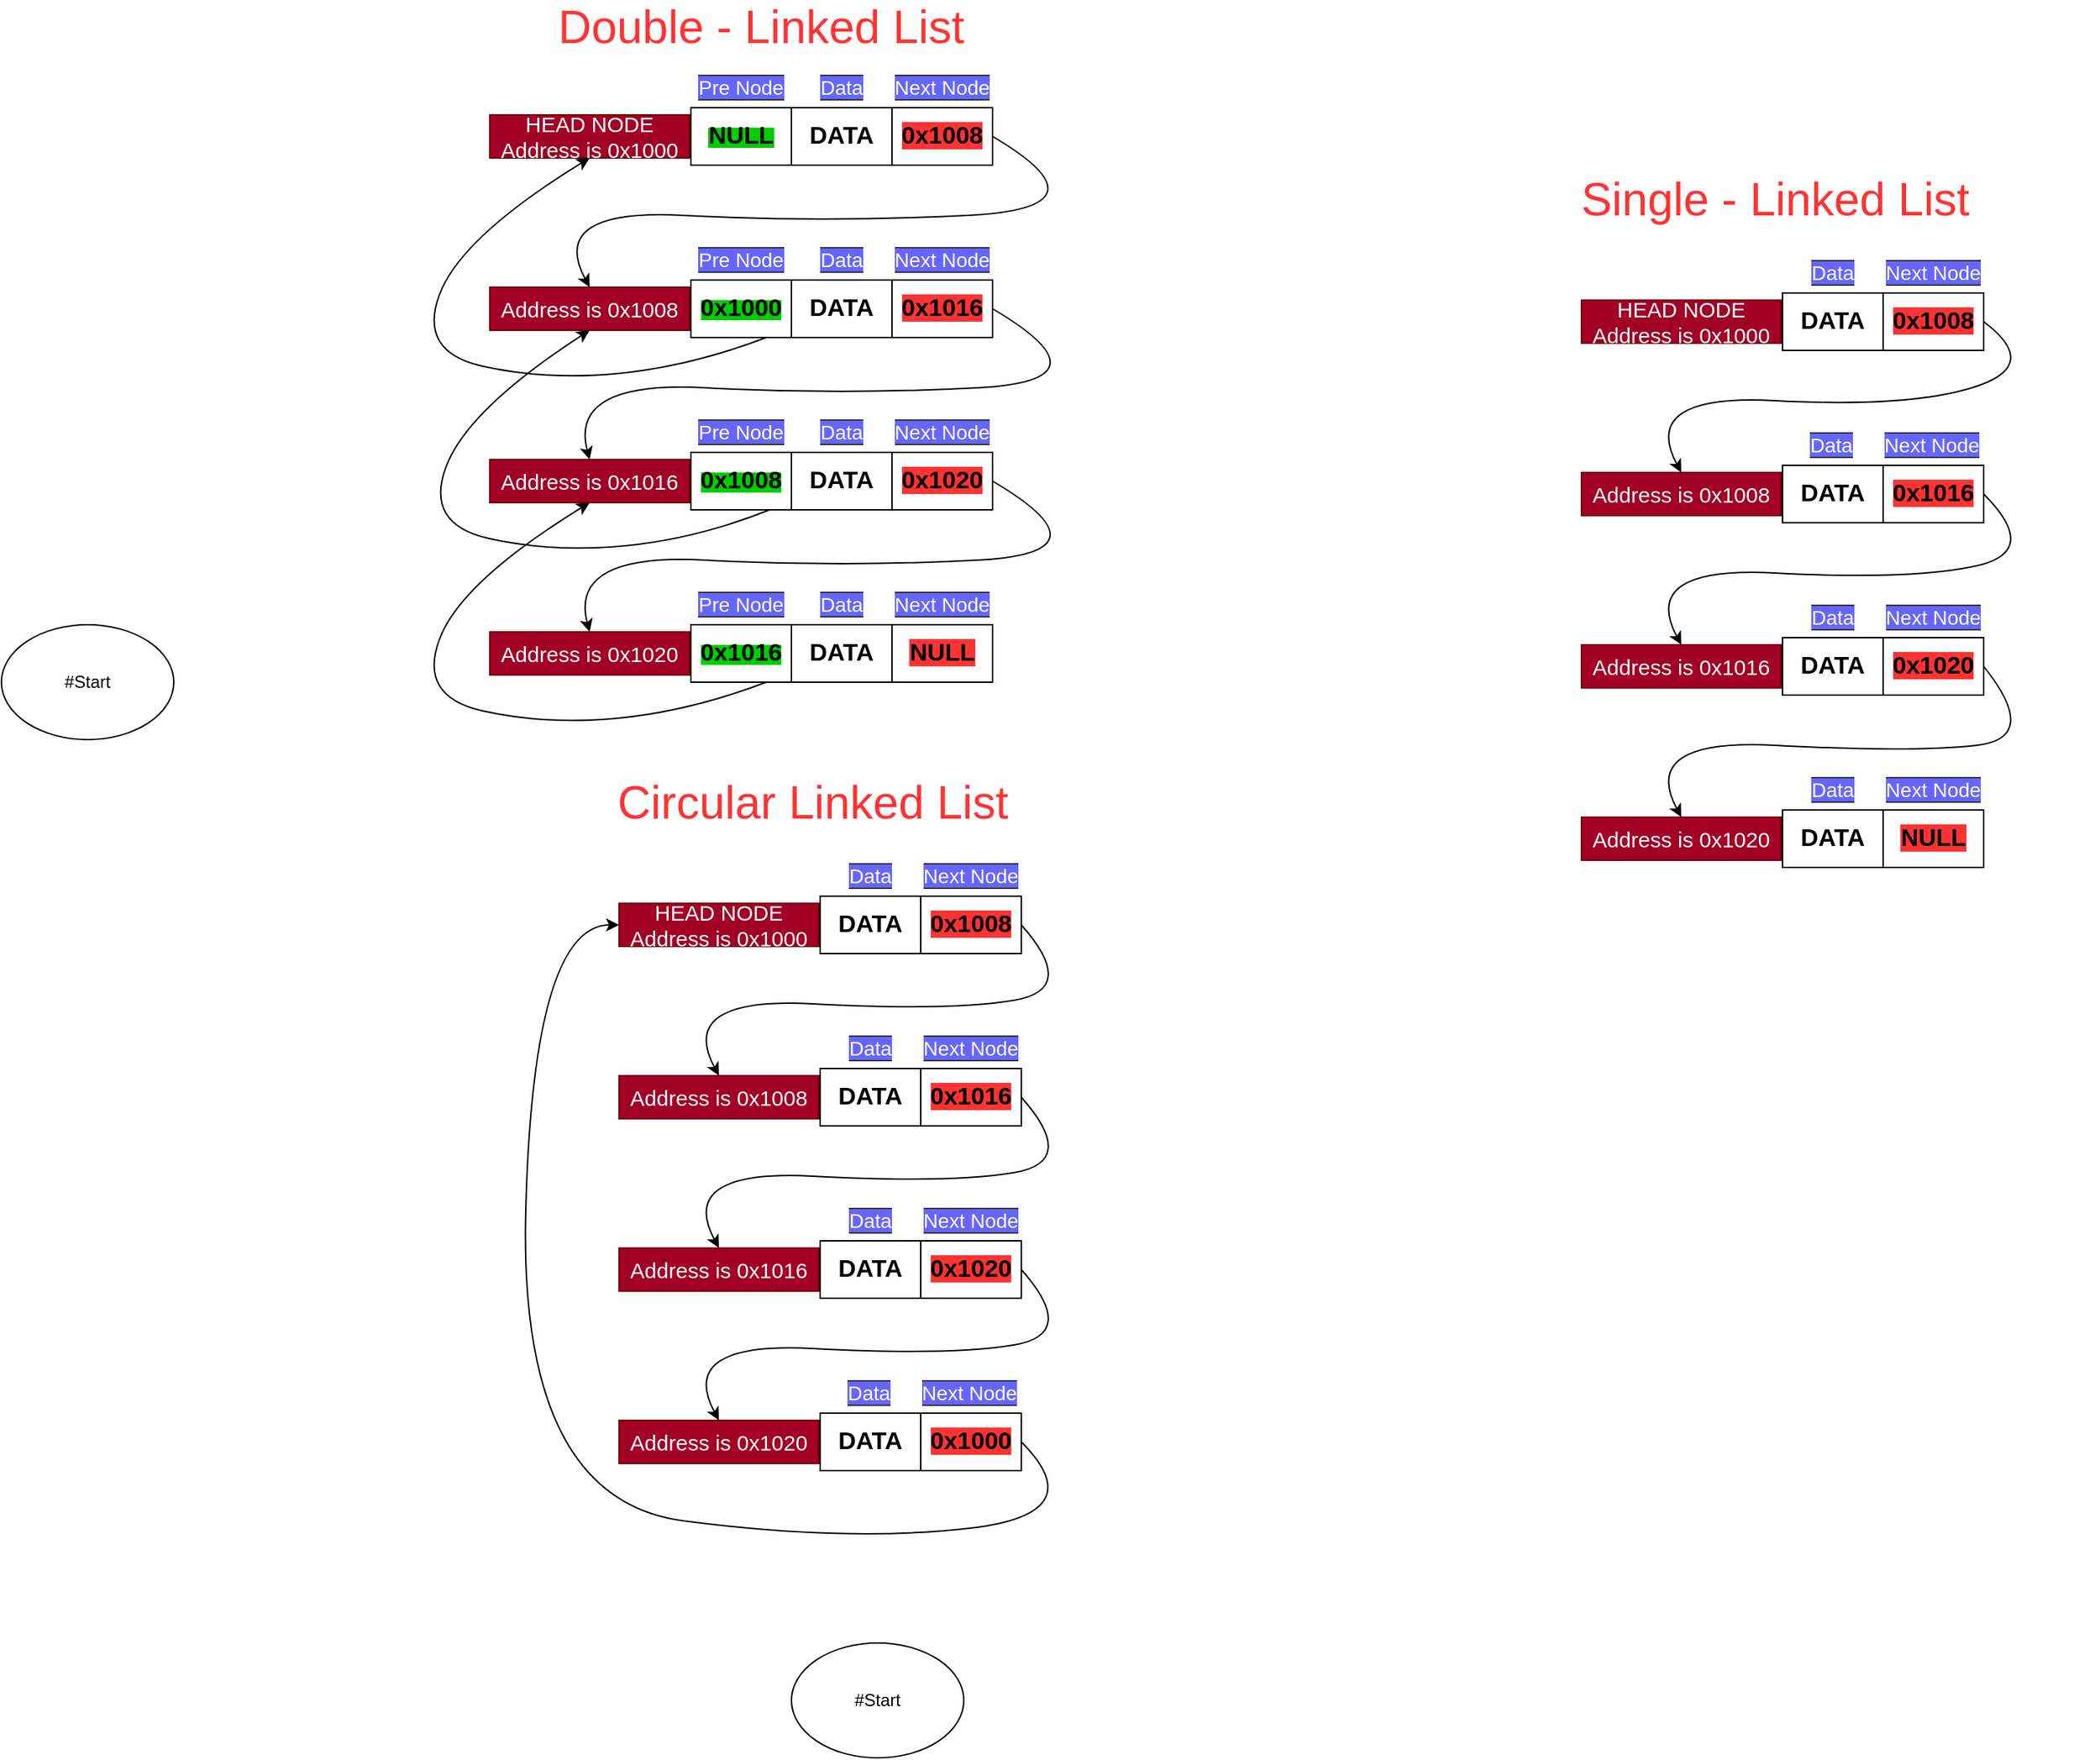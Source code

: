 <mxfile>
    <diagram id="VDUsnzP6aGNKI_Gin1_U" name="Page-1">
        <mxGraphModel dx="1953" dy="1428" grid="1" gridSize="10" guides="1" tooltips="1" connect="1" arrows="1" fold="1" page="1" pageScale="1" pageWidth="850" pageHeight="1100" math="0" shadow="0">
            <root>
                <mxCell id="0"/>
                <mxCell id="1" parent="0"/>
                <mxCell id="23" value="" style="shape=table;startSize=0;container=1;collapsible=0;childLayout=tableLayout;fillStyle=auto;" parent="1" vertex="1">
                    <mxGeometry x="530" y="91" width="210" height="40" as="geometry"/>
                </mxCell>
                <mxCell id="24" value="" style="shape=tableRow;horizontal=0;startSize=0;swimlaneHead=0;swimlaneBody=0;top=0;left=0;bottom=0;right=0;collapsible=0;dropTarget=0;fillColor=none;points=[[0,0.5],[1,0.5]];portConstraint=eastwest;fillStyle=auto;" parent="23" vertex="1">
                    <mxGeometry width="210" height="40" as="geometry"/>
                </mxCell>
                <mxCell id="25" value="&lt;span style=&quot;background-color: rgb(0, 204, 0);&quot;&gt;&lt;b&gt;&lt;font style=&quot;font-size: 17px;&quot;&gt;NULL&lt;/font&gt;&lt;/b&gt;&lt;/span&gt;" style="shape=partialRectangle;html=1;whiteSpace=wrap;connectable=0;overflow=hidden;fillColor=none;top=0;left=0;bottom=0;right=0;pointerEvents=1;fillStyle=auto;" parent="24" vertex="1">
                    <mxGeometry width="70" height="40" as="geometry">
                        <mxRectangle width="70" height="40" as="alternateBounds"/>
                    </mxGeometry>
                </mxCell>
                <mxCell id="26" value="&lt;font style=&quot;font-size: 17px;&quot;&gt;&lt;b&gt;DATA&lt;/b&gt;&lt;/font&gt;" style="shape=partialRectangle;html=1;whiteSpace=wrap;connectable=0;overflow=hidden;fillColor=none;top=0;left=0;bottom=0;right=0;pointerEvents=1;fillStyle=auto;" parent="24" vertex="1">
                    <mxGeometry x="70" width="70" height="40" as="geometry">
                        <mxRectangle width="70" height="40" as="alternateBounds"/>
                    </mxGeometry>
                </mxCell>
                <mxCell id="27" value="&lt;b style=&quot;&quot;&gt;&lt;font style=&quot;font-size: 17px; background-color: rgb(255, 51, 51);&quot;&gt;0x1008&lt;/font&gt;&lt;/b&gt;" style="shape=partialRectangle;html=1;whiteSpace=wrap;connectable=0;overflow=hidden;fillColor=none;top=0;left=0;bottom=0;right=0;pointerEvents=1;fillStyle=auto;" parent="24" vertex="1">
                    <mxGeometry x="140" width="70" height="40" as="geometry">
                        <mxRectangle width="70" height="40" as="alternateBounds"/>
                    </mxGeometry>
                </mxCell>
                <mxCell id="38" value="" style="shape=table;startSize=0;container=1;collapsible=0;childLayout=tableLayout;fillStyle=auto;" parent="1" vertex="1">
                    <mxGeometry x="530" y="331" width="210" height="40" as="geometry"/>
                </mxCell>
                <mxCell id="39" value="" style="shape=tableRow;horizontal=0;startSize=0;swimlaneHead=0;swimlaneBody=0;top=0;left=0;bottom=0;right=0;collapsible=0;dropTarget=0;fillColor=none;points=[[0,0.5],[1,0.5]];portConstraint=eastwest;fillStyle=auto;" parent="38" vertex="1">
                    <mxGeometry width="210" height="40" as="geometry"/>
                </mxCell>
                <mxCell id="40" value="&lt;b style=&quot;background-color: rgb(0, 204, 0);&quot;&gt;&lt;font style=&quot;font-size: 17px;&quot;&gt;0x1008&lt;/font&gt;&lt;/b&gt;" style="shape=partialRectangle;html=1;whiteSpace=wrap;connectable=0;overflow=hidden;fillColor=none;top=0;left=0;bottom=0;right=0;pointerEvents=1;fillStyle=auto;" parent="39" vertex="1">
                    <mxGeometry width="70" height="40" as="geometry">
                        <mxRectangle width="70" height="40" as="alternateBounds"/>
                    </mxGeometry>
                </mxCell>
                <mxCell id="41" value="&lt;font style=&quot;font-size: 17px;&quot;&gt;&lt;b&gt;DATA&lt;/b&gt;&lt;/font&gt;" style="shape=partialRectangle;html=1;whiteSpace=wrap;connectable=0;overflow=hidden;fillColor=none;top=0;left=0;bottom=0;right=0;pointerEvents=1;fillStyle=auto;" parent="39" vertex="1">
                    <mxGeometry x="70" width="70" height="40" as="geometry">
                        <mxRectangle width="70" height="40" as="alternateBounds"/>
                    </mxGeometry>
                </mxCell>
                <mxCell id="42" value="&lt;b style=&quot;&quot;&gt;&lt;font style=&quot;font-size: 17px; background-color: rgb(255, 51, 51);&quot;&gt;0x1020&lt;/font&gt;&lt;/b&gt;" style="shape=partialRectangle;html=1;whiteSpace=wrap;connectable=0;overflow=hidden;fillColor=none;top=0;left=0;bottom=0;right=0;pointerEvents=1;fillStyle=auto;" parent="39" vertex="1">
                    <mxGeometry x="140" width="70" height="40" as="geometry">
                        <mxRectangle width="70" height="40" as="alternateBounds"/>
                    </mxGeometry>
                </mxCell>
                <mxCell id="48" value="" style="shape=table;startSize=0;container=1;collapsible=0;childLayout=tableLayout;fillStyle=auto;" parent="1" vertex="1">
                    <mxGeometry x="530" y="211" width="210" height="40" as="geometry"/>
                </mxCell>
                <mxCell id="49" value="" style="shape=tableRow;horizontal=0;startSize=0;swimlaneHead=0;swimlaneBody=0;top=0;left=0;bottom=0;right=0;collapsible=0;dropTarget=0;fillColor=none;points=[[0,0.5],[1,0.5]];portConstraint=eastwest;fillStyle=auto;" parent="48" vertex="1">
                    <mxGeometry width="210" height="40" as="geometry"/>
                </mxCell>
                <mxCell id="50" value="&lt;b style=&quot;background-color: rgb(0, 204, 0);&quot;&gt;&lt;font style=&quot;font-size: 17px;&quot;&gt;0x1000&lt;/font&gt;&lt;/b&gt;" style="shape=partialRectangle;html=1;whiteSpace=wrap;connectable=0;overflow=hidden;fillColor=none;top=0;left=0;bottom=0;right=0;pointerEvents=1;fillStyle=auto;" parent="49" vertex="1">
                    <mxGeometry width="70" height="40" as="geometry">
                        <mxRectangle width="70" height="40" as="alternateBounds"/>
                    </mxGeometry>
                </mxCell>
                <mxCell id="51" value="&lt;b&gt;&lt;font style=&quot;font-size: 17px;&quot;&gt;DATA&lt;/font&gt;&lt;/b&gt;" style="shape=partialRectangle;html=1;whiteSpace=wrap;connectable=0;overflow=hidden;fillColor=none;top=0;left=0;bottom=0;right=0;pointerEvents=1;fillStyle=auto;" parent="49" vertex="1">
                    <mxGeometry x="70" width="70" height="40" as="geometry">
                        <mxRectangle width="70" height="40" as="alternateBounds"/>
                    </mxGeometry>
                </mxCell>
                <mxCell id="52" value="&lt;b style=&quot;&quot;&gt;&lt;font style=&quot;font-size: 17px; background-color: rgb(255, 51, 51);&quot;&gt;0x1016&lt;/font&gt;&lt;/b&gt;" style="shape=partialRectangle;html=1;whiteSpace=wrap;connectable=0;overflow=hidden;fillColor=none;top=0;left=0;bottom=0;right=0;pointerEvents=1;fillStyle=auto;" parent="49" vertex="1">
                    <mxGeometry x="140" width="70" height="40" as="geometry">
                        <mxRectangle width="70" height="40" as="alternateBounds"/>
                    </mxGeometry>
                </mxCell>
                <mxCell id="64" value="" style="shape=table;startSize=0;container=1;collapsible=0;childLayout=tableLayout;fillStyle=auto;" parent="1" vertex="1">
                    <mxGeometry x="530" y="451" width="210" height="40" as="geometry"/>
                </mxCell>
                <mxCell id="65" value="" style="shape=tableRow;horizontal=0;startSize=0;swimlaneHead=0;swimlaneBody=0;top=0;left=0;bottom=0;right=0;collapsible=0;dropTarget=0;fillColor=none;points=[[0,0.5],[1,0.5]];portConstraint=eastwest;fillStyle=auto;" parent="64" vertex="1">
                    <mxGeometry width="210" height="40" as="geometry"/>
                </mxCell>
                <mxCell id="66" value="&lt;b style=&quot;background-color: rgb(0, 204, 0);&quot;&gt;&lt;font style=&quot;font-size: 17px;&quot;&gt;0x1016&lt;/font&gt;&lt;/b&gt;" style="shape=partialRectangle;html=1;whiteSpace=wrap;connectable=0;overflow=hidden;fillColor=none;top=0;left=0;bottom=0;right=0;pointerEvents=1;fillStyle=auto;" parent="65" vertex="1">
                    <mxGeometry width="70" height="40" as="geometry">
                        <mxRectangle width="70" height="40" as="alternateBounds"/>
                    </mxGeometry>
                </mxCell>
                <mxCell id="67" value="&lt;font style=&quot;font-size: 17px;&quot;&gt;&lt;b&gt;DATA&lt;/b&gt;&lt;/font&gt;" style="shape=partialRectangle;html=1;whiteSpace=wrap;connectable=0;overflow=hidden;fillColor=none;top=0;left=0;bottom=0;right=0;pointerEvents=1;fillStyle=auto;" parent="65" vertex="1">
                    <mxGeometry x="70" width="70" height="40" as="geometry">
                        <mxRectangle width="70" height="40" as="alternateBounds"/>
                    </mxGeometry>
                </mxCell>
                <mxCell id="68" value="&lt;b style=&quot;&quot;&gt;&lt;font style=&quot;font-size: 17px; background-color: rgb(255, 51, 51);&quot;&gt;NULL&lt;/font&gt;&lt;/b&gt;" style="shape=partialRectangle;html=1;whiteSpace=wrap;connectable=0;overflow=hidden;fillColor=none;top=0;left=0;bottom=0;right=0;pointerEvents=1;fillStyle=auto;" parent="65" vertex="1">
                    <mxGeometry x="140" width="70" height="40" as="geometry">
                        <mxRectangle width="70" height="40" as="alternateBounds"/>
                    </mxGeometry>
                </mxCell>
                <mxCell id="69" value="&lt;font style=&quot;font-size: 15px;&quot;&gt;HEAD NODE&lt;br&gt;Address is 0x1000&lt;/font&gt;" style="text;html=1;strokeColor=#6F0000;fillColor=#a20025;align=center;verticalAlign=middle;whiteSpace=wrap;rounded=0;fillStyle=auto;fontColor=#ffffff;" parent="1" vertex="1">
                    <mxGeometry x="390" y="96" width="139" height="30" as="geometry"/>
                </mxCell>
                <mxCell id="70" value="&lt;font style=&quot;font-size: 15px;&quot;&gt;Address is 0x1008&lt;/font&gt;" style="text;html=1;strokeColor=#6F0000;fillColor=#a20025;align=center;verticalAlign=middle;whiteSpace=wrap;rounded=0;fillStyle=auto;fontColor=#ffffff;" parent="1" vertex="1">
                    <mxGeometry x="390" y="216" width="139" height="30" as="geometry"/>
                </mxCell>
                <mxCell id="74" value="" style="curved=1;endArrow=classic;html=1;exitX=1;exitY=0.5;exitDx=0;exitDy=0;entryX=0.5;entryY=0;entryDx=0;entryDy=0;" parent="1" source="24" target="70" edge="1">
                    <mxGeometry width="50" height="50" relative="1" as="geometry">
                        <mxPoint x="640" y="371" as="sourcePoint"/>
                        <mxPoint x="500" y="211" as="targetPoint"/>
                        <Array as="points">
                            <mxPoint x="825" y="161"/>
                            <mxPoint x="620" y="171"/>
                            <mxPoint x="430" y="161"/>
                        </Array>
                    </mxGeometry>
                </mxCell>
                <mxCell id="75" value="" style="curved=1;endArrow=classic;html=1;exitX=1;exitY=0.5;exitDx=0;exitDy=0;entryX=0.5;entryY=0;entryDx=0;entryDy=0;" parent="1" source="49" target="80" edge="1">
                    <mxGeometry width="50" height="50" relative="1" as="geometry">
                        <mxPoint x="755.0" y="231" as="sourcePoint"/>
                        <mxPoint x="490" y="336" as="targetPoint"/>
                        <Array as="points">
                            <mxPoint x="825" y="281"/>
                            <mxPoint x="635" y="291"/>
                            <mxPoint x="445" y="281"/>
                        </Array>
                    </mxGeometry>
                </mxCell>
                <mxCell id="76" value="" style="curved=1;endArrow=classic;html=1;exitX=1;exitY=0.5;exitDx=0;exitDy=0;entryX=0.5;entryY=0;entryDx=0;entryDy=0;" parent="1" source="39" target="81" edge="1">
                    <mxGeometry width="50" height="50" relative="1" as="geometry">
                        <mxPoint x="755.0" y="351" as="sourcePoint"/>
                        <mxPoint x="480" y="441" as="targetPoint"/>
                        <Array as="points">
                            <mxPoint x="825" y="401"/>
                            <mxPoint x="635" y="411"/>
                            <mxPoint x="445" y="401"/>
                        </Array>
                    </mxGeometry>
                </mxCell>
                <mxCell id="77" value="" style="curved=1;endArrow=classic;html=1;rounded=1;labelBackgroundColor=default;strokeColor=default;fontFamily=Helvetica;fontSize=11;fontColor=default;shape=connector;entryX=0.5;entryY=1;entryDx=0;entryDy=0;" parent="1" source="49" target="69" edge="1">
                    <mxGeometry width="50" height="50" relative="1" as="geometry">
                        <mxPoint x="630" y="341" as="sourcePoint"/>
                        <mxPoint x="460" y="151" as="targetPoint"/>
                        <Array as="points">
                            <mxPoint x="530" y="271"/>
                            <mxPoint x="430" y="281"/>
                            <mxPoint x="340" y="261"/>
                            <mxPoint x="370" y="181"/>
                        </Array>
                    </mxGeometry>
                </mxCell>
                <mxCell id="80" value="&lt;font style=&quot;font-size: 15px;&quot;&gt;Address is 0x1016&lt;/font&gt;" style="text;html=1;strokeColor=#6F0000;fillColor=#a20025;align=center;verticalAlign=middle;whiteSpace=wrap;rounded=0;fillStyle=auto;fontColor=#ffffff;" parent="1" vertex="1">
                    <mxGeometry x="390" y="336" width="139" height="30" as="geometry"/>
                </mxCell>
                <mxCell id="81" value="&lt;font style=&quot;font-size: 15px;&quot;&gt;Address is 0x1020&lt;br&gt;&lt;/font&gt;" style="text;html=1;strokeColor=#6F0000;fillColor=#a20025;align=center;verticalAlign=middle;whiteSpace=wrap;rounded=0;fillStyle=auto;fontColor=#ffffff;" parent="1" vertex="1">
                    <mxGeometry x="390" y="456" width="139" height="30" as="geometry"/>
                </mxCell>
                <mxCell id="82" value="" style="curved=1;endArrow=classic;html=1;rounded=1;labelBackgroundColor=default;strokeColor=default;fontFamily=Helvetica;fontSize=11;fontColor=default;shape=connector;entryX=0.5;entryY=1;entryDx=0;entryDy=0;" parent="1" source="39" target="70" edge="1">
                    <mxGeometry width="50" height="50" relative="1" as="geometry">
                        <mxPoint x="574.45" y="371.16" as="sourcePoint"/>
                        <mxPoint x="464" y="261" as="targetPoint"/>
                        <Array as="points">
                            <mxPoint x="534.55" y="391"/>
                            <mxPoint x="434.55" y="401"/>
                            <mxPoint x="344.55" y="381"/>
                            <mxPoint x="374.55" y="301"/>
                        </Array>
                    </mxGeometry>
                </mxCell>
                <mxCell id="83" value="" style="curved=1;endArrow=classic;html=1;rounded=1;labelBackgroundColor=default;strokeColor=default;fontFamily=Helvetica;fontSize=11;fontColor=default;shape=connector;entryX=0.5;entryY=1;entryDx=0;entryDy=0;" parent="1" source="65" target="80" edge="1">
                    <mxGeometry width="50" height="50" relative="1" as="geometry">
                        <mxPoint x="570" y="501" as="sourcePoint"/>
                        <mxPoint x="460" y="391" as="targetPoint"/>
                        <Array as="points">
                            <mxPoint x="530" y="511"/>
                            <mxPoint x="430" y="521"/>
                            <mxPoint x="340" y="501"/>
                            <mxPoint x="370" y="421"/>
                        </Array>
                    </mxGeometry>
                </mxCell>
                <mxCell id="144" value="" style="shape=table;startSize=0;container=1;collapsible=0;childLayout=tableLayout;fillStyle=auto;" parent="1" vertex="1">
                    <mxGeometry x="620" y="640" width="140" height="40" as="geometry"/>
                </mxCell>
                <mxCell id="145" value="" style="shape=tableRow;horizontal=0;startSize=0;swimlaneHead=0;swimlaneBody=0;top=0;left=0;bottom=0;right=0;collapsible=0;dropTarget=0;fillColor=none;points=[[0,0.5],[1,0.5]];portConstraint=eastwest;fillStyle=auto;" parent="144" vertex="1">
                    <mxGeometry width="140" height="40" as="geometry"/>
                </mxCell>
                <mxCell id="147" value="&lt;b style=&quot;font-size: 17px;&quot;&gt;DATA&lt;/b&gt;" style="shape=partialRectangle;html=1;whiteSpace=wrap;connectable=0;overflow=hidden;fillColor=none;top=0;left=0;bottom=0;right=0;pointerEvents=1;fillStyle=auto;" parent="145" vertex="1">
                    <mxGeometry width="70" height="40" as="geometry">
                        <mxRectangle width="70" height="40" as="alternateBounds"/>
                    </mxGeometry>
                </mxCell>
                <mxCell id="148" value="&lt;b style=&quot;&quot;&gt;&lt;font style=&quot;font-size: 17px; background-color: rgb(255, 51, 51);&quot;&gt;0x1008&lt;/font&gt;&lt;/b&gt;" style="shape=partialRectangle;html=1;whiteSpace=wrap;connectable=0;overflow=hidden;fillColor=none;top=0;left=0;bottom=0;right=0;pointerEvents=1;fillStyle=auto;" parent="145" vertex="1">
                    <mxGeometry x="70" width="70" height="40" as="geometry">
                        <mxRectangle width="70" height="40" as="alternateBounds"/>
                    </mxGeometry>
                </mxCell>
                <mxCell id="149" value="" style="shape=table;startSize=0;container=1;collapsible=0;childLayout=tableLayout;fillStyle=auto;" parent="1" vertex="1">
                    <mxGeometry x="620" y="880" width="140" height="40" as="geometry"/>
                </mxCell>
                <mxCell id="150" value="" style="shape=tableRow;horizontal=0;startSize=0;swimlaneHead=0;swimlaneBody=0;top=0;left=0;bottom=0;right=0;collapsible=0;dropTarget=0;fillColor=none;points=[[0,0.5],[1,0.5]];portConstraint=eastwest;fillStyle=auto;" parent="149" vertex="1">
                    <mxGeometry width="140" height="40" as="geometry"/>
                </mxCell>
                <mxCell id="152" value="&lt;b style=&quot;font-size: 17px;&quot;&gt;DATA&lt;/b&gt;" style="shape=partialRectangle;html=1;whiteSpace=wrap;connectable=0;overflow=hidden;fillColor=none;top=0;left=0;bottom=0;right=0;pointerEvents=1;fillStyle=auto;" parent="150" vertex="1">
                    <mxGeometry width="70" height="40" as="geometry">
                        <mxRectangle width="70" height="40" as="alternateBounds"/>
                    </mxGeometry>
                </mxCell>
                <mxCell id="153" value="&lt;b style=&quot;&quot;&gt;&lt;font style=&quot;font-size: 17px; background-color: rgb(255, 51, 51);&quot;&gt;0x1020&lt;/font&gt;&lt;/b&gt;" style="shape=partialRectangle;html=1;whiteSpace=wrap;connectable=0;overflow=hidden;fillColor=none;top=0;left=0;bottom=0;right=0;pointerEvents=1;fillStyle=auto;" parent="150" vertex="1">
                    <mxGeometry x="70" width="70" height="40" as="geometry">
                        <mxRectangle width="70" height="40" as="alternateBounds"/>
                    </mxGeometry>
                </mxCell>
                <mxCell id="154" value="" style="shape=table;startSize=0;container=1;collapsible=0;childLayout=tableLayout;fillStyle=auto;" parent="1" vertex="1">
                    <mxGeometry x="620" y="760" width="140" height="40" as="geometry"/>
                </mxCell>
                <mxCell id="155" value="" style="shape=tableRow;horizontal=0;startSize=0;swimlaneHead=0;swimlaneBody=0;top=0;left=0;bottom=0;right=0;collapsible=0;dropTarget=0;fillColor=none;points=[[0,0.5],[1,0.5]];portConstraint=eastwest;fillStyle=auto;" parent="154" vertex="1">
                    <mxGeometry width="140" height="40" as="geometry"/>
                </mxCell>
                <mxCell id="157" value="&lt;b style=&quot;font-size: 17px;&quot;&gt;DATA&lt;/b&gt;" style="shape=partialRectangle;html=1;whiteSpace=wrap;connectable=0;overflow=hidden;fillColor=none;top=0;left=0;bottom=0;right=0;pointerEvents=1;fillStyle=auto;" parent="155" vertex="1">
                    <mxGeometry width="70" height="40" as="geometry">
                        <mxRectangle width="70" height="40" as="alternateBounds"/>
                    </mxGeometry>
                </mxCell>
                <mxCell id="158" value="&lt;b style=&quot;&quot;&gt;&lt;font style=&quot;font-size: 17px; background-color: rgb(255, 51, 51);&quot;&gt;0x1016&lt;/font&gt;&lt;/b&gt;" style="shape=partialRectangle;html=1;whiteSpace=wrap;connectable=0;overflow=hidden;fillColor=none;top=0;left=0;bottom=0;right=0;pointerEvents=1;fillStyle=auto;" parent="155" vertex="1">
                    <mxGeometry x="70" width="70" height="40" as="geometry">
                        <mxRectangle width="70" height="40" as="alternateBounds"/>
                    </mxGeometry>
                </mxCell>
                <mxCell id="159" value="" style="shape=table;startSize=0;container=1;collapsible=0;childLayout=tableLayout;fillStyle=auto;" parent="1" vertex="1">
                    <mxGeometry x="620" y="1000" width="140" height="40" as="geometry"/>
                </mxCell>
                <mxCell id="160" value="" style="shape=tableRow;horizontal=0;startSize=0;swimlaneHead=0;swimlaneBody=0;top=0;left=0;bottom=0;right=0;collapsible=0;dropTarget=0;fillColor=none;points=[[0,0.5],[1,0.5]];portConstraint=eastwest;fillStyle=auto;" parent="159" vertex="1">
                    <mxGeometry width="140" height="40" as="geometry"/>
                </mxCell>
                <mxCell id="162" value="&lt;b style=&quot;font-size: 17px;&quot;&gt;DATA&lt;/b&gt;" style="shape=partialRectangle;html=1;whiteSpace=wrap;connectable=0;overflow=hidden;fillColor=none;top=0;left=0;bottom=0;right=0;pointerEvents=1;fillStyle=auto;" parent="160" vertex="1">
                    <mxGeometry width="70" height="40" as="geometry">
                        <mxRectangle width="70" height="40" as="alternateBounds"/>
                    </mxGeometry>
                </mxCell>
                <mxCell id="163" value="&lt;span style=&quot;font-size: 17px; background-color: rgb(255, 51, 51);&quot;&gt;&lt;b&gt;0x1000&lt;/b&gt;&lt;/span&gt;" style="shape=partialRectangle;html=1;whiteSpace=wrap;connectable=0;overflow=hidden;fillColor=none;top=0;left=0;bottom=0;right=0;pointerEvents=1;fillStyle=auto;" parent="160" vertex="1">
                    <mxGeometry x="70" width="70" height="40" as="geometry">
                        <mxRectangle width="70" height="40" as="alternateBounds"/>
                    </mxGeometry>
                </mxCell>
                <mxCell id="164" value="&lt;font style=&quot;font-size: 15px;&quot;&gt;HEAD NODE&lt;br&gt;Address is 0x1000&lt;/font&gt;" style="text;html=1;strokeColor=#6F0000;fillColor=#a20025;align=center;verticalAlign=middle;whiteSpace=wrap;rounded=0;fillStyle=auto;fontColor=#ffffff;" parent="1" vertex="1">
                    <mxGeometry x="480" y="645" width="139" height="30" as="geometry"/>
                </mxCell>
                <mxCell id="165" value="&lt;font style=&quot;font-size: 15px;&quot;&gt;Address is 0x1008&lt;/font&gt;" style="text;html=1;strokeColor=#6F0000;fillColor=#a20025;align=center;verticalAlign=middle;whiteSpace=wrap;rounded=0;fillStyle=auto;fontColor=#ffffff;" parent="1" vertex="1">
                    <mxGeometry x="480" y="765" width="139" height="30" as="geometry"/>
                </mxCell>
                <mxCell id="166" value="" style="curved=1;endArrow=classic;html=1;exitX=1;exitY=0.5;exitDx=0;exitDy=0;entryX=0.5;entryY=0;entryDx=0;entryDy=0;" parent="1" source="145" target="165" edge="1">
                    <mxGeometry width="50" height="50" relative="1" as="geometry">
                        <mxPoint x="730" y="920" as="sourcePoint"/>
                        <mxPoint x="650" y="950" as="targetPoint"/>
                        <Array as="points">
                            <mxPoint x="800" y="705"/>
                            <mxPoint x="710" y="720"/>
                            <mxPoint x="520" y="710"/>
                        </Array>
                    </mxGeometry>
                </mxCell>
                <mxCell id="170" value="&lt;font style=&quot;font-size: 15px;&quot;&gt;Address is 0x1016&lt;/font&gt;" style="text;html=1;strokeColor=#6F0000;fillColor=#a20025;align=center;verticalAlign=middle;whiteSpace=wrap;rounded=0;fillStyle=auto;fontColor=#ffffff;" parent="1" vertex="1">
                    <mxGeometry x="480" y="885" width="139" height="30" as="geometry"/>
                </mxCell>
                <mxCell id="171" value="&lt;font style=&quot;font-size: 15px;&quot;&gt;Address is 0x1020&lt;/font&gt;" style="text;html=1;strokeColor=#6F0000;fillColor=#a20025;align=center;verticalAlign=middle;whiteSpace=wrap;rounded=0;fillStyle=auto;fontColor=#ffffff;" parent="1" vertex="1">
                    <mxGeometry x="480" y="1005" width="139" height="30" as="geometry"/>
                </mxCell>
                <mxCell id="176" value="" style="curved=1;endArrow=classic;html=1;exitX=1;exitY=0.5;exitDx=0;exitDy=0;entryX=0.5;entryY=0;entryDx=0;entryDy=0;" parent="1" edge="1">
                    <mxGeometry width="50" height="50" relative="1" as="geometry">
                        <mxPoint x="760" y="780" as="sourcePoint"/>
                        <mxPoint x="549.5" y="885" as="targetPoint"/>
                        <Array as="points">
                            <mxPoint x="800" y="825"/>
                            <mxPoint x="710" y="840"/>
                            <mxPoint x="520" y="830"/>
                        </Array>
                    </mxGeometry>
                </mxCell>
                <mxCell id="177" value="" style="curved=1;endArrow=classic;html=1;exitX=1;exitY=0.5;exitDx=0;exitDy=0;entryX=0.5;entryY=0;entryDx=0;entryDy=0;" parent="1" edge="1">
                    <mxGeometry width="50" height="50" relative="1" as="geometry">
                        <mxPoint x="760" y="900" as="sourcePoint"/>
                        <mxPoint x="549.5" y="1005" as="targetPoint"/>
                        <Array as="points">
                            <mxPoint x="800" y="945"/>
                            <mxPoint x="710" y="960"/>
                            <mxPoint x="520" y="950"/>
                        </Array>
                    </mxGeometry>
                </mxCell>
                <mxCell id="178" value="" style="curved=1;endArrow=classic;html=1;rounded=1;labelBackgroundColor=default;strokeColor=default;fontFamily=Helvetica;fontSize=15;fontColor=#33FF33;shape=connector;entryX=0;entryY=0.5;entryDx=0;entryDy=0;exitX=1;exitY=0.5;exitDx=0;exitDy=0;" parent="1" source="160" target="164" edge="1">
                    <mxGeometry width="50" height="50" relative="1" as="geometry">
                        <mxPoint x="890" y="830" as="sourcePoint"/>
                        <mxPoint x="850" y="820" as="targetPoint"/>
                        <Array as="points">
                            <mxPoint x="810" y="1070"/>
                            <mxPoint x="640" y="1090"/>
                            <mxPoint x="410" y="1060"/>
                            <mxPoint x="420" y="660"/>
                        </Array>
                    </mxGeometry>
                </mxCell>
                <mxCell id="182" value="&lt;font style=&quot;font-size: 14px; background-color: rgb(102, 102, 255);&quot;&gt;Pre Node&lt;/font&gt;" style="text;html=1;strokeColor=none;fillColor=none;align=center;verticalAlign=middle;whiteSpace=wrap;rounded=0;labelBackgroundColor=#333333;fillStyle=auto;fontFamily=Helvetica;fontSize=15;fontColor=#FFFFFF;" parent="1" vertex="1">
                    <mxGeometry x="530" y="61" width="70" height="30" as="geometry"/>
                </mxCell>
                <mxCell id="183" value="&lt;font color=&quot;#ffffff&quot; style=&quot;font-size: 14px; background-color: rgb(102, 102, 255);&quot;&gt;Next Node&lt;/font&gt;" style="text;html=1;strokeColor=none;fillColor=none;align=center;verticalAlign=middle;whiteSpace=wrap;rounded=0;labelBackgroundColor=#333333;fillStyle=auto;fontFamily=Helvetica;fontSize=15;fontColor=#6666FF;" parent="1" vertex="1">
                    <mxGeometry x="670" y="61" width="70" height="30" as="geometry"/>
                </mxCell>
                <mxCell id="184" value="&lt;font color=&quot;#ffffff&quot;&gt;&lt;span style=&quot;font-size: 14px; background-color: rgb(102, 102, 255);&quot;&gt;Data&lt;/span&gt;&lt;/font&gt;" style="text;html=1;strokeColor=none;fillColor=none;align=center;verticalAlign=middle;whiteSpace=wrap;rounded=0;labelBackgroundColor=#333333;fillStyle=auto;fontFamily=Helvetica;fontSize=15;fontColor=#6666FF;" parent="1" vertex="1">
                    <mxGeometry x="600" y="61" width="70" height="30" as="geometry"/>
                </mxCell>
                <mxCell id="185" value="&lt;font style=&quot;font-size: 14px; background-color: rgb(102, 102, 255);&quot;&gt;Pre Node&lt;/font&gt;" style="text;html=1;strokeColor=none;fillColor=none;align=center;verticalAlign=middle;whiteSpace=wrap;rounded=0;labelBackgroundColor=#333333;fillStyle=auto;fontFamily=Helvetica;fontSize=15;fontColor=#FFFFFF;" parent="1" vertex="1">
                    <mxGeometry x="530" y="181" width="70" height="30" as="geometry"/>
                </mxCell>
                <mxCell id="186" value="&lt;font color=&quot;#ffffff&quot; style=&quot;font-size: 14px; background-color: rgb(102, 102, 255);&quot;&gt;Next Node&lt;/font&gt;" style="text;html=1;strokeColor=none;fillColor=none;align=center;verticalAlign=middle;whiteSpace=wrap;rounded=0;labelBackgroundColor=#333333;fillStyle=auto;fontFamily=Helvetica;fontSize=15;fontColor=#6666FF;" parent="1" vertex="1">
                    <mxGeometry x="670" y="181" width="70" height="30" as="geometry"/>
                </mxCell>
                <mxCell id="187" value="&lt;font color=&quot;#ffffff&quot;&gt;&lt;span style=&quot;font-size: 14px; background-color: rgb(102, 102, 255);&quot;&gt;Data&lt;/span&gt;&lt;/font&gt;" style="text;html=1;strokeColor=none;fillColor=none;align=center;verticalAlign=middle;whiteSpace=wrap;rounded=0;labelBackgroundColor=#333333;fillStyle=auto;fontFamily=Helvetica;fontSize=15;fontColor=#6666FF;" parent="1" vertex="1">
                    <mxGeometry x="600" y="181" width="70" height="30" as="geometry"/>
                </mxCell>
                <mxCell id="188" value="&lt;font style=&quot;font-size: 14px; background-color: rgb(102, 102, 255);&quot;&gt;Pre Node&lt;/font&gt;" style="text;html=1;strokeColor=none;fillColor=none;align=center;verticalAlign=middle;whiteSpace=wrap;rounded=0;labelBackgroundColor=#333333;fillStyle=auto;fontFamily=Helvetica;fontSize=15;fontColor=#FFFFFF;" parent="1" vertex="1">
                    <mxGeometry x="530" y="421" width="70" height="30" as="geometry"/>
                </mxCell>
                <mxCell id="189" value="&lt;font color=&quot;#ffffff&quot; style=&quot;font-size: 14px; background-color: rgb(102, 102, 255);&quot;&gt;Next Node&lt;/font&gt;" style="text;html=1;strokeColor=none;fillColor=none;align=center;verticalAlign=middle;whiteSpace=wrap;rounded=0;labelBackgroundColor=#333333;fillStyle=auto;fontFamily=Helvetica;fontSize=15;fontColor=#6666FF;" parent="1" vertex="1">
                    <mxGeometry x="670" y="421" width="70" height="30" as="geometry"/>
                </mxCell>
                <mxCell id="190" value="&lt;font color=&quot;#ffffff&quot;&gt;&lt;span style=&quot;font-size: 14px; background-color: rgb(102, 102, 255);&quot;&gt;Data&lt;/span&gt;&lt;/font&gt;" style="text;html=1;strokeColor=none;fillColor=none;align=center;verticalAlign=middle;whiteSpace=wrap;rounded=0;labelBackgroundColor=#333333;fillStyle=auto;fontFamily=Helvetica;fontSize=15;fontColor=#6666FF;" parent="1" vertex="1">
                    <mxGeometry x="600" y="421" width="70" height="30" as="geometry"/>
                </mxCell>
                <mxCell id="191" value="&lt;font style=&quot;font-size: 14px; background-color: rgb(102, 102, 255);&quot;&gt;Pre Node&lt;/font&gt;" style="text;html=1;strokeColor=none;fillColor=none;align=center;verticalAlign=middle;whiteSpace=wrap;rounded=0;labelBackgroundColor=#333333;fillStyle=auto;fontFamily=Helvetica;fontSize=15;fontColor=#FFFFFF;" parent="1" vertex="1">
                    <mxGeometry x="530" y="301" width="70" height="30" as="geometry"/>
                </mxCell>
                <mxCell id="192" value="&lt;font color=&quot;#ffffff&quot; style=&quot;font-size: 14px; background-color: rgb(102, 102, 255);&quot;&gt;Next Node&lt;/font&gt;" style="text;html=1;strokeColor=none;fillColor=none;align=center;verticalAlign=middle;whiteSpace=wrap;rounded=0;labelBackgroundColor=#333333;fillStyle=auto;fontFamily=Helvetica;fontSize=15;fontColor=#6666FF;" parent="1" vertex="1">
                    <mxGeometry x="670" y="301" width="70" height="30" as="geometry"/>
                </mxCell>
                <mxCell id="193" value="&lt;font color=&quot;#ffffff&quot;&gt;&lt;span style=&quot;font-size: 14px; background-color: rgb(102, 102, 255);&quot;&gt;Data&lt;/span&gt;&lt;/font&gt;" style="text;html=1;strokeColor=none;fillColor=none;align=center;verticalAlign=middle;whiteSpace=wrap;rounded=0;labelBackgroundColor=#333333;fillStyle=auto;fontFamily=Helvetica;fontSize=15;fontColor=#6666FF;" parent="1" vertex="1">
                    <mxGeometry x="600" y="301" width="70" height="30" as="geometry"/>
                </mxCell>
                <mxCell id="242" value="" style="shape=table;startSize=0;container=1;collapsible=0;childLayout=tableLayout;fillStyle=auto;" parent="1" vertex="1">
                    <mxGeometry x="1290" y="220" width="140" height="40" as="geometry"/>
                </mxCell>
                <mxCell id="243" value="" style="shape=tableRow;horizontal=0;startSize=0;swimlaneHead=0;swimlaneBody=0;top=0;left=0;bottom=0;right=0;collapsible=0;dropTarget=0;fillColor=none;points=[[0,0.5],[1,0.5]];portConstraint=eastwest;fillStyle=auto;" parent="242" vertex="1">
                    <mxGeometry width="140" height="40" as="geometry"/>
                </mxCell>
                <mxCell id="244" value="&lt;b style=&quot;font-size: 17px;&quot;&gt;DATA&lt;/b&gt;" style="shape=partialRectangle;html=1;whiteSpace=wrap;connectable=0;overflow=hidden;fillColor=none;top=0;left=0;bottom=0;right=0;pointerEvents=1;fillStyle=auto;" parent="243" vertex="1">
                    <mxGeometry width="70" height="40" as="geometry">
                        <mxRectangle width="70" height="40" as="alternateBounds"/>
                    </mxGeometry>
                </mxCell>
                <mxCell id="245" value="&lt;b style=&quot;&quot;&gt;&lt;font style=&quot;font-size: 17px; background-color: rgb(255, 51, 51);&quot;&gt;0x1008&lt;/font&gt;&lt;/b&gt;" style="shape=partialRectangle;html=1;whiteSpace=wrap;connectable=0;overflow=hidden;fillColor=none;top=0;left=0;bottom=0;right=0;pointerEvents=1;fillStyle=auto;" parent="243" vertex="1">
                    <mxGeometry x="70" width="70" height="40" as="geometry">
                        <mxRectangle width="70" height="40" as="alternateBounds"/>
                    </mxGeometry>
                </mxCell>
                <mxCell id="246" value="" style="shape=table;startSize=0;container=1;collapsible=0;childLayout=tableLayout;fillStyle=auto;" parent="1" vertex="1">
                    <mxGeometry x="1290" y="460" width="140" height="40" as="geometry"/>
                </mxCell>
                <mxCell id="247" value="" style="shape=tableRow;horizontal=0;startSize=0;swimlaneHead=0;swimlaneBody=0;top=0;left=0;bottom=0;right=0;collapsible=0;dropTarget=0;fillColor=none;points=[[0,0.5],[1,0.5]];portConstraint=eastwest;fillStyle=auto;" parent="246" vertex="1">
                    <mxGeometry width="140" height="40" as="geometry"/>
                </mxCell>
                <mxCell id="248" value="&lt;b style=&quot;font-size: 17px;&quot;&gt;DATA&lt;/b&gt;" style="shape=partialRectangle;html=1;whiteSpace=wrap;connectable=0;overflow=hidden;fillColor=none;top=0;left=0;bottom=0;right=0;pointerEvents=1;fillStyle=auto;" parent="247" vertex="1">
                    <mxGeometry width="70" height="40" as="geometry">
                        <mxRectangle width="70" height="40" as="alternateBounds"/>
                    </mxGeometry>
                </mxCell>
                <mxCell id="249" value="&lt;b style=&quot;&quot;&gt;&lt;font style=&quot;font-size: 17px; background-color: rgb(255, 51, 51);&quot;&gt;0x1020&lt;/font&gt;&lt;/b&gt;" style="shape=partialRectangle;html=1;whiteSpace=wrap;connectable=0;overflow=hidden;fillColor=none;top=0;left=0;bottom=0;right=0;pointerEvents=1;fillStyle=auto;" parent="247" vertex="1">
                    <mxGeometry x="70" width="70" height="40" as="geometry">
                        <mxRectangle width="70" height="40" as="alternateBounds"/>
                    </mxGeometry>
                </mxCell>
                <mxCell id="250" value="" style="shape=table;startSize=0;container=1;collapsible=0;childLayout=tableLayout;fillStyle=auto;" parent="1" vertex="1">
                    <mxGeometry x="1290" y="340" width="140" height="40" as="geometry"/>
                </mxCell>
                <mxCell id="251" value="" style="shape=tableRow;horizontal=0;startSize=0;swimlaneHead=0;swimlaneBody=0;top=0;left=0;bottom=0;right=0;collapsible=0;dropTarget=0;fillColor=none;points=[[0,0.5],[1,0.5]];portConstraint=eastwest;fillStyle=auto;" parent="250" vertex="1">
                    <mxGeometry width="140" height="40" as="geometry"/>
                </mxCell>
                <mxCell id="252" value="&lt;b style=&quot;font-size: 17px;&quot;&gt;DATA&lt;/b&gt;" style="shape=partialRectangle;html=1;whiteSpace=wrap;connectable=0;overflow=hidden;fillColor=none;top=0;left=0;bottom=0;right=0;pointerEvents=1;fillStyle=auto;" parent="251" vertex="1">
                    <mxGeometry width="70" height="40" as="geometry">
                        <mxRectangle width="70" height="40" as="alternateBounds"/>
                    </mxGeometry>
                </mxCell>
                <mxCell id="253" value="&lt;b style=&quot;&quot;&gt;&lt;font style=&quot;font-size: 17px; background-color: rgb(255, 51, 51);&quot;&gt;0x1016&lt;/font&gt;&lt;/b&gt;" style="shape=partialRectangle;html=1;whiteSpace=wrap;connectable=0;overflow=hidden;fillColor=none;top=0;left=0;bottom=0;right=0;pointerEvents=1;fillStyle=auto;" parent="251" vertex="1">
                    <mxGeometry x="70" width="70" height="40" as="geometry">
                        <mxRectangle width="70" height="40" as="alternateBounds"/>
                    </mxGeometry>
                </mxCell>
                <mxCell id="254" value="" style="shape=table;startSize=0;container=1;collapsible=0;childLayout=tableLayout;fillStyle=auto;" parent="1" vertex="1">
                    <mxGeometry x="1290" y="580" width="140" height="40" as="geometry"/>
                </mxCell>
                <mxCell id="255" value="" style="shape=tableRow;horizontal=0;startSize=0;swimlaneHead=0;swimlaneBody=0;top=0;left=0;bottom=0;right=0;collapsible=0;dropTarget=0;fillColor=none;points=[[0,0.5],[1,0.5]];portConstraint=eastwest;fillStyle=auto;" parent="254" vertex="1">
                    <mxGeometry width="140" height="40" as="geometry"/>
                </mxCell>
                <mxCell id="256" value="&lt;b style=&quot;font-size: 17px;&quot;&gt;DATA&lt;/b&gt;" style="shape=partialRectangle;html=1;whiteSpace=wrap;connectable=0;overflow=hidden;fillColor=none;top=0;left=0;bottom=0;right=0;pointerEvents=1;fillStyle=auto;" parent="255" vertex="1">
                    <mxGeometry width="70" height="40" as="geometry">
                        <mxRectangle width="70" height="40" as="alternateBounds"/>
                    </mxGeometry>
                </mxCell>
                <mxCell id="257" value="&lt;span style=&quot;font-size: 17px; background-color: rgb(255, 51, 51);&quot;&gt;&lt;b&gt;NULL&lt;/b&gt;&lt;/span&gt;" style="shape=partialRectangle;html=1;whiteSpace=wrap;connectable=0;overflow=hidden;fillColor=none;top=0;left=0;bottom=0;right=0;pointerEvents=1;fillStyle=auto;" parent="255" vertex="1">
                    <mxGeometry x="70" width="70" height="40" as="geometry">
                        <mxRectangle width="70" height="40" as="alternateBounds"/>
                    </mxGeometry>
                </mxCell>
                <mxCell id="258" value="&lt;font style=&quot;font-size: 15px;&quot;&gt;HEAD NODE&lt;br&gt;Address is 0x1000&lt;/font&gt;" style="text;html=1;strokeColor=#6F0000;fillColor=#a20025;align=center;verticalAlign=middle;whiteSpace=wrap;rounded=0;fillStyle=auto;fontColor=#ffffff;" parent="1" vertex="1">
                    <mxGeometry x="1150" y="225" width="139" height="30" as="geometry"/>
                </mxCell>
                <mxCell id="259" value="&lt;font style=&quot;font-size: 15px;&quot;&gt;Address is 0x1008&lt;/font&gt;" style="text;html=1;strokeColor=#6F0000;fillColor=#a20025;align=center;verticalAlign=middle;whiteSpace=wrap;rounded=0;fillStyle=auto;fontColor=#ffffff;" parent="1" vertex="1">
                    <mxGeometry x="1150" y="345" width="139" height="30" as="geometry"/>
                </mxCell>
                <mxCell id="260" value="" style="curved=1;endArrow=classic;html=1;exitX=1;exitY=0.5;exitDx=0;exitDy=0;entryX=0.5;entryY=0;entryDx=0;entryDy=0;" parent="1" source="243" target="259" edge="1">
                    <mxGeometry width="50" height="50" relative="1" as="geometry">
                        <mxPoint x="1400" y="500" as="sourcePoint"/>
                        <mxPoint x="1320" y="530" as="targetPoint"/>
                        <Array as="points">
                            <mxPoint x="1470" y="270"/>
                            <mxPoint x="1380" y="300"/>
                            <mxPoint x="1190" y="290"/>
                        </Array>
                    </mxGeometry>
                </mxCell>
                <mxCell id="261" value="&lt;font style=&quot;font-size: 15px;&quot;&gt;Address is 0x1016&lt;/font&gt;" style="text;html=1;strokeColor=#6F0000;fillColor=#a20025;align=center;verticalAlign=middle;whiteSpace=wrap;rounded=0;fillStyle=auto;fontColor=#ffffff;" parent="1" vertex="1">
                    <mxGeometry x="1150" y="465" width="139" height="30" as="geometry"/>
                </mxCell>
                <mxCell id="262" value="&lt;font style=&quot;font-size: 15px;&quot;&gt;Address is 0x1020&lt;/font&gt;" style="text;html=1;strokeColor=#6F0000;fillColor=#a20025;align=center;verticalAlign=middle;whiteSpace=wrap;rounded=0;fillStyle=auto;fontColor=#ffffff;" parent="1" vertex="1">
                    <mxGeometry x="1150" y="585" width="139" height="30" as="geometry"/>
                </mxCell>
                <mxCell id="263" value="" style="curved=1;endArrow=classic;html=1;exitX=1;exitY=0.5;exitDx=0;exitDy=0;entryX=0.5;entryY=0;entryDx=0;entryDy=0;" parent="1" edge="1">
                    <mxGeometry width="50" height="50" relative="1" as="geometry">
                        <mxPoint x="1430" y="360" as="sourcePoint"/>
                        <mxPoint x="1219.5" y="465" as="targetPoint"/>
                        <Array as="points">
                            <mxPoint x="1470" y="400"/>
                            <mxPoint x="1380" y="420"/>
                            <mxPoint x="1190" y="410"/>
                        </Array>
                    </mxGeometry>
                </mxCell>
                <mxCell id="264" value="" style="curved=1;endArrow=classic;html=1;exitX=1;exitY=0.5;exitDx=0;exitDy=0;entryX=0.5;entryY=0;entryDx=0;entryDy=0;" parent="1" edge="1">
                    <mxGeometry width="50" height="50" relative="1" as="geometry">
                        <mxPoint x="1430" y="480" as="sourcePoint"/>
                        <mxPoint x="1219.5" y="585" as="targetPoint"/>
                        <Array as="points">
                            <mxPoint x="1470" y="530"/>
                            <mxPoint x="1380" y="540"/>
                            <mxPoint x="1190" y="530"/>
                        </Array>
                    </mxGeometry>
                </mxCell>
                <mxCell id="268" value="&lt;font color=&quot;#ffffff&quot; style=&quot;font-size: 14px; background-color: rgb(102, 102, 255);&quot;&gt;Next Node&lt;/font&gt;" style="text;html=1;strokeColor=none;fillColor=none;align=center;verticalAlign=middle;whiteSpace=wrap;rounded=0;labelBackgroundColor=#333333;fillStyle=auto;fontFamily=Helvetica;fontSize=15;fontColor=#6666FF;" parent="1" vertex="1">
                    <mxGeometry x="690" y="610" width="70" height="30" as="geometry"/>
                </mxCell>
                <mxCell id="269" value="&lt;font color=&quot;#ffffff&quot;&gt;&lt;span style=&quot;font-size: 14px; background-color: rgb(102, 102, 255);&quot;&gt;Data&lt;/span&gt;&lt;/font&gt;" style="text;html=1;strokeColor=none;fillColor=none;align=center;verticalAlign=middle;whiteSpace=wrap;rounded=0;labelBackgroundColor=#333333;fillStyle=auto;fontFamily=Helvetica;fontSize=15;fontColor=#6666FF;" parent="1" vertex="1">
                    <mxGeometry x="620" y="610" width="70" height="30" as="geometry"/>
                </mxCell>
                <mxCell id="270" value="&lt;font color=&quot;#ffffff&quot; style=&quot;font-size: 14px; background-color: rgb(102, 102, 255);&quot;&gt;Next Node&lt;/font&gt;" style="text;html=1;strokeColor=none;fillColor=none;align=center;verticalAlign=middle;whiteSpace=wrap;rounded=0;labelBackgroundColor=#333333;fillStyle=auto;fontFamily=Helvetica;fontSize=15;fontColor=#6666FF;" parent="1" vertex="1">
                    <mxGeometry x="689" y="970" width="70" height="30" as="geometry"/>
                </mxCell>
                <mxCell id="271" value="&lt;font color=&quot;#ffffff&quot;&gt;&lt;span style=&quot;font-size: 14px; background-color: rgb(102, 102, 255);&quot;&gt;Data&lt;/span&gt;&lt;/font&gt;" style="text;html=1;strokeColor=none;fillColor=none;align=center;verticalAlign=middle;whiteSpace=wrap;rounded=0;labelBackgroundColor=#333333;fillStyle=auto;fontFamily=Helvetica;fontSize=15;fontColor=#6666FF;" parent="1" vertex="1">
                    <mxGeometry x="619" y="970" width="70" height="30" as="geometry"/>
                </mxCell>
                <mxCell id="272" value="&lt;font color=&quot;#ffffff&quot; style=&quot;font-size: 14px; background-color: rgb(102, 102, 255);&quot;&gt;Next Node&lt;/font&gt;" style="text;html=1;strokeColor=none;fillColor=none;align=center;verticalAlign=middle;whiteSpace=wrap;rounded=0;labelBackgroundColor=#333333;fillStyle=auto;fontFamily=Helvetica;fontSize=15;fontColor=#6666FF;" parent="1" vertex="1">
                    <mxGeometry x="690" y="730" width="70" height="30" as="geometry"/>
                </mxCell>
                <mxCell id="273" value="&lt;font color=&quot;#ffffff&quot;&gt;&lt;span style=&quot;font-size: 14px; background-color: rgb(102, 102, 255);&quot;&gt;Data&lt;/span&gt;&lt;/font&gt;" style="text;html=1;strokeColor=none;fillColor=none;align=center;verticalAlign=middle;whiteSpace=wrap;rounded=0;labelBackgroundColor=#333333;fillStyle=auto;fontFamily=Helvetica;fontSize=15;fontColor=#6666FF;" parent="1" vertex="1">
                    <mxGeometry x="620" y="730" width="70" height="30" as="geometry"/>
                </mxCell>
                <mxCell id="274" value="&lt;font color=&quot;#ffffff&quot; style=&quot;font-size: 14px; background-color: rgb(102, 102, 255);&quot;&gt;Next Node&lt;/font&gt;" style="text;html=1;strokeColor=none;fillColor=none;align=center;verticalAlign=middle;whiteSpace=wrap;rounded=0;labelBackgroundColor=#333333;fillStyle=auto;fontFamily=Helvetica;fontSize=15;fontColor=#6666FF;" parent="1" vertex="1">
                    <mxGeometry x="690" y="850" width="70" height="30" as="geometry"/>
                </mxCell>
                <mxCell id="275" value="&lt;font color=&quot;#ffffff&quot;&gt;&lt;span style=&quot;font-size: 14px; background-color: rgb(102, 102, 255);&quot;&gt;Data&lt;/span&gt;&lt;/font&gt;" style="text;html=1;strokeColor=none;fillColor=none;align=center;verticalAlign=middle;whiteSpace=wrap;rounded=0;labelBackgroundColor=#333333;fillStyle=auto;fontFamily=Helvetica;fontSize=15;fontColor=#6666FF;" parent="1" vertex="1">
                    <mxGeometry x="620" y="850" width="70" height="30" as="geometry"/>
                </mxCell>
                <mxCell id="276" value="&lt;font color=&quot;#ffffff&quot; style=&quot;font-size: 14px; background-color: rgb(102, 102, 255);&quot;&gt;Next Node&lt;/font&gt;" style="text;html=1;strokeColor=none;fillColor=none;align=center;verticalAlign=middle;whiteSpace=wrap;rounded=0;labelBackgroundColor=#333333;fillStyle=auto;fontFamily=Helvetica;fontSize=15;fontColor=#6666FF;" parent="1" vertex="1">
                    <mxGeometry x="1360" y="190" width="70" height="30" as="geometry"/>
                </mxCell>
                <mxCell id="277" value="&lt;font color=&quot;#ffffff&quot;&gt;&lt;span style=&quot;font-size: 14px; background-color: rgb(102, 102, 255);&quot;&gt;Data&lt;/span&gt;&lt;/font&gt;" style="text;html=1;strokeColor=none;fillColor=none;align=center;verticalAlign=middle;whiteSpace=wrap;rounded=0;labelBackgroundColor=#333333;fillStyle=auto;fontFamily=Helvetica;fontSize=15;fontColor=#6666FF;" parent="1" vertex="1">
                    <mxGeometry x="1290" y="190" width="70" height="30" as="geometry"/>
                </mxCell>
                <mxCell id="278" value="&lt;font color=&quot;#ffffff&quot; style=&quot;font-size: 14px; background-color: rgb(102, 102, 255);&quot;&gt;Next Node&lt;/font&gt;" style="text;html=1;strokeColor=none;fillColor=none;align=center;verticalAlign=middle;whiteSpace=wrap;rounded=0;labelBackgroundColor=#333333;fillStyle=auto;fontFamily=Helvetica;fontSize=15;fontColor=#6666FF;" parent="1" vertex="1">
                    <mxGeometry x="1359" y="310" width="70" height="30" as="geometry"/>
                </mxCell>
                <mxCell id="279" value="&lt;font color=&quot;#ffffff&quot;&gt;&lt;span style=&quot;font-size: 14px; background-color: rgb(102, 102, 255);&quot;&gt;Data&lt;/span&gt;&lt;/font&gt;" style="text;html=1;strokeColor=none;fillColor=none;align=center;verticalAlign=middle;whiteSpace=wrap;rounded=0;labelBackgroundColor=#333333;fillStyle=auto;fontFamily=Helvetica;fontSize=15;fontColor=#6666FF;" parent="1" vertex="1">
                    <mxGeometry x="1289" y="310" width="70" height="30" as="geometry"/>
                </mxCell>
                <mxCell id="280" value="&lt;font color=&quot;#ffffff&quot; style=&quot;font-size: 14px; background-color: rgb(102, 102, 255);&quot;&gt;Next Node&lt;/font&gt;" style="text;html=1;strokeColor=none;fillColor=none;align=center;verticalAlign=middle;whiteSpace=wrap;rounded=0;labelBackgroundColor=#333333;fillStyle=auto;fontFamily=Helvetica;fontSize=15;fontColor=#6666FF;" parent="1" vertex="1">
                    <mxGeometry x="1360" y="430" width="70" height="30" as="geometry"/>
                </mxCell>
                <mxCell id="281" value="&lt;font color=&quot;#ffffff&quot;&gt;&lt;span style=&quot;font-size: 14px; background-color: rgb(102, 102, 255);&quot;&gt;Data&lt;/span&gt;&lt;/font&gt;" style="text;html=1;strokeColor=none;fillColor=none;align=center;verticalAlign=middle;whiteSpace=wrap;rounded=0;labelBackgroundColor=#333333;fillStyle=auto;fontFamily=Helvetica;fontSize=15;fontColor=#6666FF;" parent="1" vertex="1">
                    <mxGeometry x="1290" y="430" width="70" height="30" as="geometry"/>
                </mxCell>
                <mxCell id="288" value="&lt;font color=&quot;#ffffff&quot; style=&quot;font-size: 14px; background-color: rgb(102, 102, 255);&quot;&gt;Next Node&lt;/font&gt;" style="text;html=1;strokeColor=none;fillColor=none;align=center;verticalAlign=middle;whiteSpace=wrap;rounded=0;labelBackgroundColor=#333333;fillStyle=auto;fontFamily=Helvetica;fontSize=15;fontColor=#6666FF;" parent="1" vertex="1">
                    <mxGeometry x="1360" y="550" width="70" height="30" as="geometry"/>
                </mxCell>
                <mxCell id="289" value="&lt;font color=&quot;#ffffff&quot;&gt;&lt;span style=&quot;font-size: 14px; background-color: rgb(102, 102, 255);&quot;&gt;Data&lt;/span&gt;&lt;/font&gt;" style="text;html=1;strokeColor=none;fillColor=none;align=center;verticalAlign=middle;whiteSpace=wrap;rounded=0;labelBackgroundColor=#333333;fillStyle=auto;fontFamily=Helvetica;fontSize=15;fontColor=#6666FF;" parent="1" vertex="1">
                    <mxGeometry x="1290" y="550" width="70" height="30" as="geometry"/>
                </mxCell>
                <mxCell id="295" value="&lt;font color=&quot;#ff3333&quot; style=&quot;font-size: 32px;&quot;&gt;Double - Linked List&lt;/font&gt;" style="text;html=1;strokeColor=none;fillColor=none;align=center;verticalAlign=middle;whiteSpace=wrap;rounded=0;labelBackgroundColor=none;fillStyle=auto;fontFamily=Helvetica;fontSize=17;fontColor=#FFFFFF;" parent="1" vertex="1">
                    <mxGeometry x="354" y="20" width="450" height="30" as="geometry"/>
                </mxCell>
                <mxCell id="296" value="&lt;font color=&quot;#ff3333&quot; style=&quot;font-size: 32px;&quot;&gt;Circular Linked List&lt;/font&gt;" style="text;html=1;strokeColor=none;fillColor=none;align=center;verticalAlign=middle;whiteSpace=wrap;rounded=0;labelBackgroundColor=none;fillStyle=auto;fontFamily=Helvetica;fontSize=17;fontColor=#FFFFFF;" parent="1" vertex="1">
                    <mxGeometry x="390" y="560" width="450" height="30" as="geometry"/>
                </mxCell>
                <mxCell id="297" value="&lt;font color=&quot;#ff3333&quot; style=&quot;font-size: 32px;&quot;&gt;Single - Linked List&lt;/font&gt;" style="text;html=1;strokeColor=none;fillColor=none;align=center;verticalAlign=middle;whiteSpace=wrap;rounded=0;labelBackgroundColor=none;fillStyle=auto;fontFamily=Helvetica;fontSize=17;fontColor=#FFFFFF;" parent="1" vertex="1">
                    <mxGeometry x="1060" y="140" width="450" height="30" as="geometry"/>
                </mxCell>
                <mxCell id="298" value="#Start" style="ellipse;whiteSpace=wrap;html=1;" vertex="1" parent="1">
                    <mxGeometry x="50" y="451" width="120" height="80" as="geometry"/>
                </mxCell>
                <mxCell id="299" value="#Start" style="ellipse;whiteSpace=wrap;html=1;" vertex="1" parent="1">
                    <mxGeometry x="600" y="1160" width="120" height="80" as="geometry"/>
                </mxCell>
            </root>
        </mxGraphModel>
    </diagram>
</mxfile>